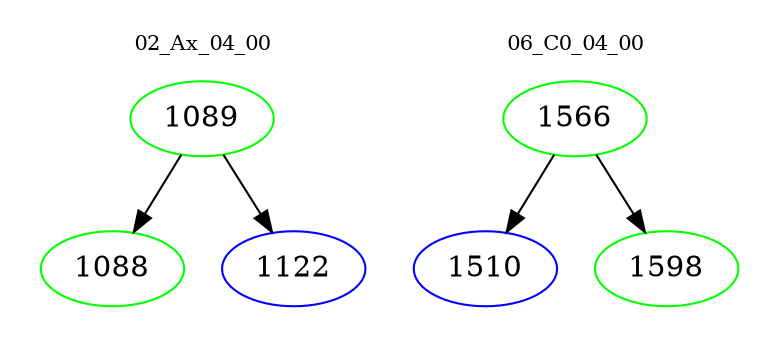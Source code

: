 digraph{
subgraph cluster_0 {
color = white
label = "02_Ax_04_00";
fontsize=10;
T0_1089 [label="1089", color="green"]
T0_1089 -> T0_1088 [color="black"]
T0_1088 [label="1088", color="green"]
T0_1089 -> T0_1122 [color="black"]
T0_1122 [label="1122", color="blue"]
}
subgraph cluster_1 {
color = white
label = "06_C0_04_00";
fontsize=10;
T1_1566 [label="1566", color="green"]
T1_1566 -> T1_1510 [color="black"]
T1_1510 [label="1510", color="blue"]
T1_1566 -> T1_1598 [color="black"]
T1_1598 [label="1598", color="green"]
}
}
